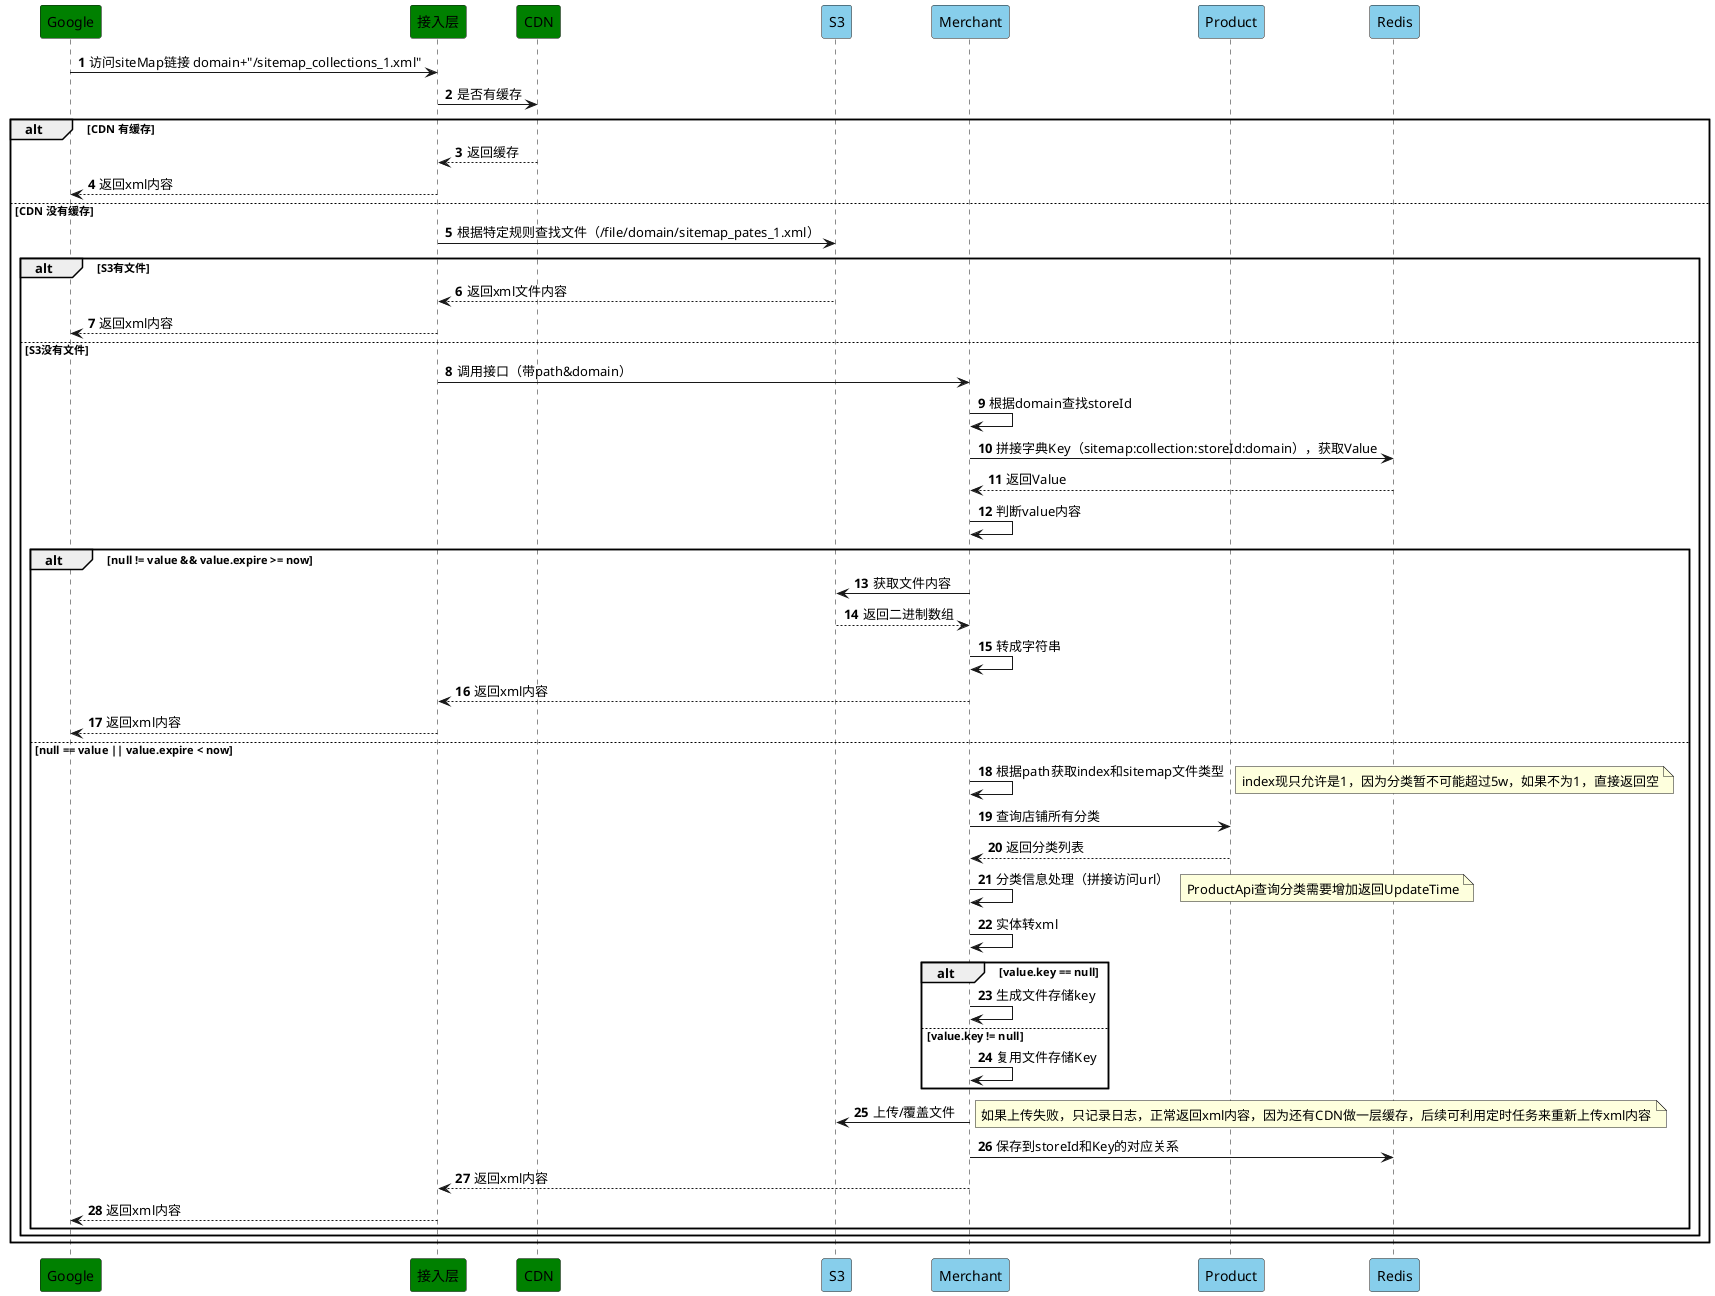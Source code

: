 @startuml
'https://plantuml.com/sequence-diagram

autonumber
participant "Google" as Google #green
participant "接入层" as 接入层 #green
participant "CDN" as CDN #green
participant "S3" as S3 #skyblue
participant "Merchant" as Merchant #skyblue
participant "Product" as Product #skyblue
participant "Redis" as Redis #skyblue
Google -> 接入层: 访问siteMap链接 domain+"/sitemap_collections_1.xml"
接入层 -> CDN: 是否有缓存
alt CDN 有缓存
CDN --> 接入层: 返回缓存
接入层 --> Google: 返回xml内容
else CDN 没有缓存
接入层 -> S3: 根据特定规则查找文件（/file/domain/sitemap_pates_1.xml）
alt S3有文件
S3 --> 接入层: 返回xml文件内容
接入层 --> Google: 返回xml内容
else S3没有文件
接入层 -> Merchant: 调用接口（带path&domain）
Merchant -> Merchant: 根据domain查找storeId
Merchant -> Redis: 拼接字典Key（sitemap:collection:storeId:domain），获取Value
Redis --> Merchant: 返回Value
Merchant -> Merchant: 判断value内容
alt null != value && value.expire >= now
Merchant -> S3: 获取文件内容
S3 --> Merchant: 返回二进制数组
Merchant -> Merchant: 转成字符串
Merchant --> 接入层: 返回xml内容
接入层 --> Google: 返回xml内容
else null == value || value.expire < now
Merchant -> Merchant: 根据path获取index和sitemap文件类型
note right: index现只允许是1，因为分类暂不可能超过5w，如果不为1，直接返回空
Merchant -> Product: 查询店铺所有分类
Product --> Merchant: 返回分类列表
Merchant -> Merchant: 分类信息处理（拼接访问url）
note right: ProductApi查询分类需要增加返回UpdateTime
Merchant -> Merchant: 实体转xml
alt value.key == null
Merchant -> Merchant: 生成文件存储key
else value.key != null
Merchant -> Merchant: 复用文件存储Key
end
Merchant -> S3: 上传/覆盖文件
note right: 如果上传失败，只记录日志，正常返回xml内容，因为还有CDN做一层缓存，后续可利用定时任务来重新上传xml内容
Merchant -> Redis: 保存到storeId和Key的对应关系
Merchant --> 接入层: 返回xml内容
接入层 --> Google: 返回xml内容
end
end
end

@enduml
